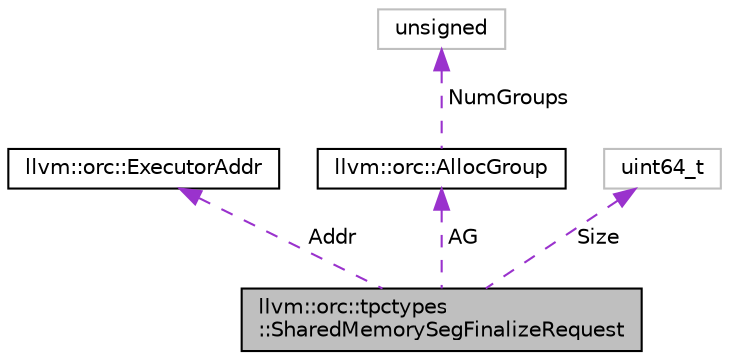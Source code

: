 digraph "llvm::orc::tpctypes::SharedMemorySegFinalizeRequest"
{
 // LATEX_PDF_SIZE
  bgcolor="transparent";
  edge [fontname="Helvetica",fontsize="10",labelfontname="Helvetica",labelfontsize="10"];
  node [fontname="Helvetica",fontsize="10",shape=record];
  Node1 [label="llvm::orc::tpctypes\l::SharedMemorySegFinalizeRequest",height=0.2,width=0.4,color="black", fillcolor="grey75", style="filled", fontcolor="black",tooltip=" "];
  Node2 -> Node1 [dir="back",color="darkorchid3",fontsize="10",style="dashed",label=" Addr" ,fontname="Helvetica"];
  Node2 [label="llvm::orc::ExecutorAddr",height=0.2,width=0.4,color="black",URL="$classllvm_1_1orc_1_1ExecutorAddr.html",tooltip="Represents an address in the executor process."];
  Node3 -> Node1 [dir="back",color="darkorchid3",fontsize="10",style="dashed",label=" AG" ,fontname="Helvetica"];
  Node3 [label="llvm::orc::AllocGroup",height=0.2,width=0.4,color="black",URL="$classllvm_1_1orc_1_1AllocGroup.html",tooltip="A pair of memory protections and allocation policies."];
  Node4 -> Node3 [dir="back",color="darkorchid3",fontsize="10",style="dashed",label=" NumGroups" ,fontname="Helvetica"];
  Node4 [label="unsigned",height=0.2,width=0.4,color="grey75",tooltip=" "];
  Node5 -> Node1 [dir="back",color="darkorchid3",fontsize="10",style="dashed",label=" Size" ,fontname="Helvetica"];
  Node5 [label="uint64_t",height=0.2,width=0.4,color="grey75",tooltip=" "];
}
